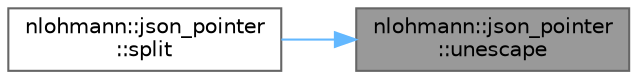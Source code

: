 digraph "nlohmann::json_pointer::unescape"
{
 // LATEX_PDF_SIZE
  bgcolor="transparent";
  edge [fontname=Helvetica,fontsize=10,labelfontname=Helvetica,labelfontsize=10];
  node [fontname=Helvetica,fontsize=10,shape=box,height=0.2,width=0.4];
  rankdir="RL";
  Node1 [label="nlohmann::json_pointer\l::unescape",height=0.2,width=0.4,color="gray40", fillcolor="grey60", style="filled", fontcolor="black",tooltip="unescape \"~1\" to tilde and \"~0\" to slash (order is important!)"];
  Node1 -> Node2 [dir="back",color="steelblue1",style="solid"];
  Node2 [label="nlohmann::json_pointer\l::split",height=0.2,width=0.4,color="grey40", fillcolor="white", style="filled",URL="$a01663.html#afe76eec98c85eeaf61638b3b40d14575",tooltip="split the string input to reference tokens"];
}
